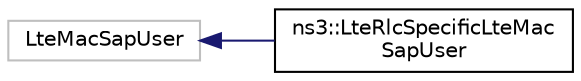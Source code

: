 digraph "Graphical Class Hierarchy"
{
 // INTERACTIVE_SVG=YES
 // LATEX_PDF_SIZE
  edge [fontname="Helvetica",fontsize="10",labelfontname="Helvetica",labelfontsize="10"];
  node [fontname="Helvetica",fontsize="10",shape=record];
  rankdir="LR";
  Node3 [label="LteMacSapUser",height=0.2,width=0.4,color="grey75", fillcolor="white", style="filled",tooltip=" "];
  Node3 -> Node0 [dir="back",color="midnightblue",fontsize="10",style="solid",fontname="Helvetica"];
  Node0 [label="ns3::LteRlcSpecificLteMac\lSapUser",height=0.2,width=0.4,color="black", fillcolor="white", style="filled",URL="$classns3_1_1LteRlcSpecificLteMacSapUser.html",tooltip="LteRlcSpecificLteMacSapUser class."];
}

